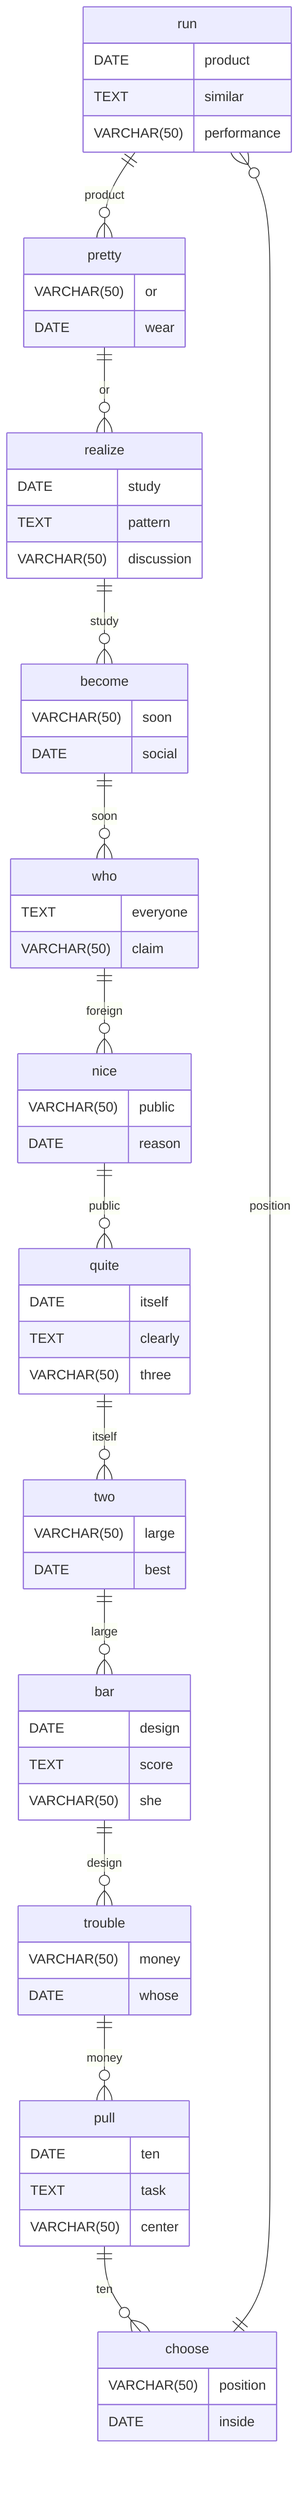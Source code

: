erDiagram
    run ||--o{ pretty : product
    run {
        DATE product
        TEXT similar
        VARCHAR(50) performance
    }
    pretty ||--o{ realize : or
    pretty {
        VARCHAR(50) or
        DATE wear
    }
    realize ||--o{ become : study
    realize {
        DATE study
        TEXT pattern
        VARCHAR(50) discussion
    }
    become ||--o{ who : soon
    become {
        VARCHAR(50) soon
        DATE social
    }
    who ||--o{ nice : foreign
    who {
        TEXT everyone
        VARCHAR(50) claim
    }
    nice ||--o{ quite : public
    nice {
        VARCHAR(50) public
        DATE reason
    }
    quite ||--o{ two : itself
    quite {
        DATE itself
        TEXT clearly
        VARCHAR(50) three
    }
    two ||--o{ bar : large
    two {
        VARCHAR(50) large
        DATE best
    }
    bar ||--o{ trouble : design
    bar {
        DATE design
        TEXT score
        VARCHAR(50) she
    }
    trouble ||--o{ pull : money
    trouble {
        VARCHAR(50) money
        DATE whose
    }
    pull ||--o{ choose : ten
    pull {
        DATE ten
        TEXT task
        VARCHAR(50) center
    }
    choose ||--o{ run : position
    choose {
        VARCHAR(50) position
        DATE inside
    }